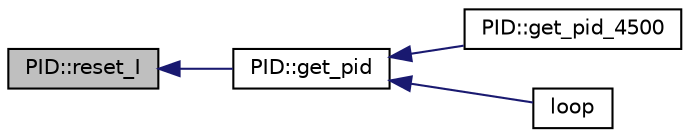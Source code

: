 digraph "PID::reset_I"
{
 // INTERACTIVE_SVG=YES
  edge [fontname="Helvetica",fontsize="10",labelfontname="Helvetica",labelfontsize="10"];
  node [fontname="Helvetica",fontsize="10",shape=record];
  rankdir="LR";
  Node1 [label="PID::reset_I",height=0.2,width=0.4,color="black", fillcolor="grey75", style="filled" fontcolor="black"];
  Node1 -> Node2 [dir="back",color="midnightblue",fontsize="10",style="solid",fontname="Helvetica"];
  Node2 [label="PID::get_pid",height=0.2,width=0.4,color="black", fillcolor="white", style="filled",URL="$classPID.html#a28e600e906e006863e9018e66422bde6"];
  Node2 -> Node3 [dir="back",color="midnightblue",fontsize="10",style="solid",fontname="Helvetica"];
  Node3 [label="PID::get_pid_4500",height=0.2,width=0.4,color="black", fillcolor="white", style="filled",URL="$classPID.html#ac4e023c6e2d4957b670110e0466a7539"];
  Node2 -> Node4 [dir="back",color="midnightblue",fontsize="10",style="solid",fontname="Helvetica"];
  Node4 [label="loop",height=0.2,width=0.4,color="black", fillcolor="white", style="filled",URL="$pid_8pde.html#afe461d27b9c48d5921c00d521181f12f"];
}
